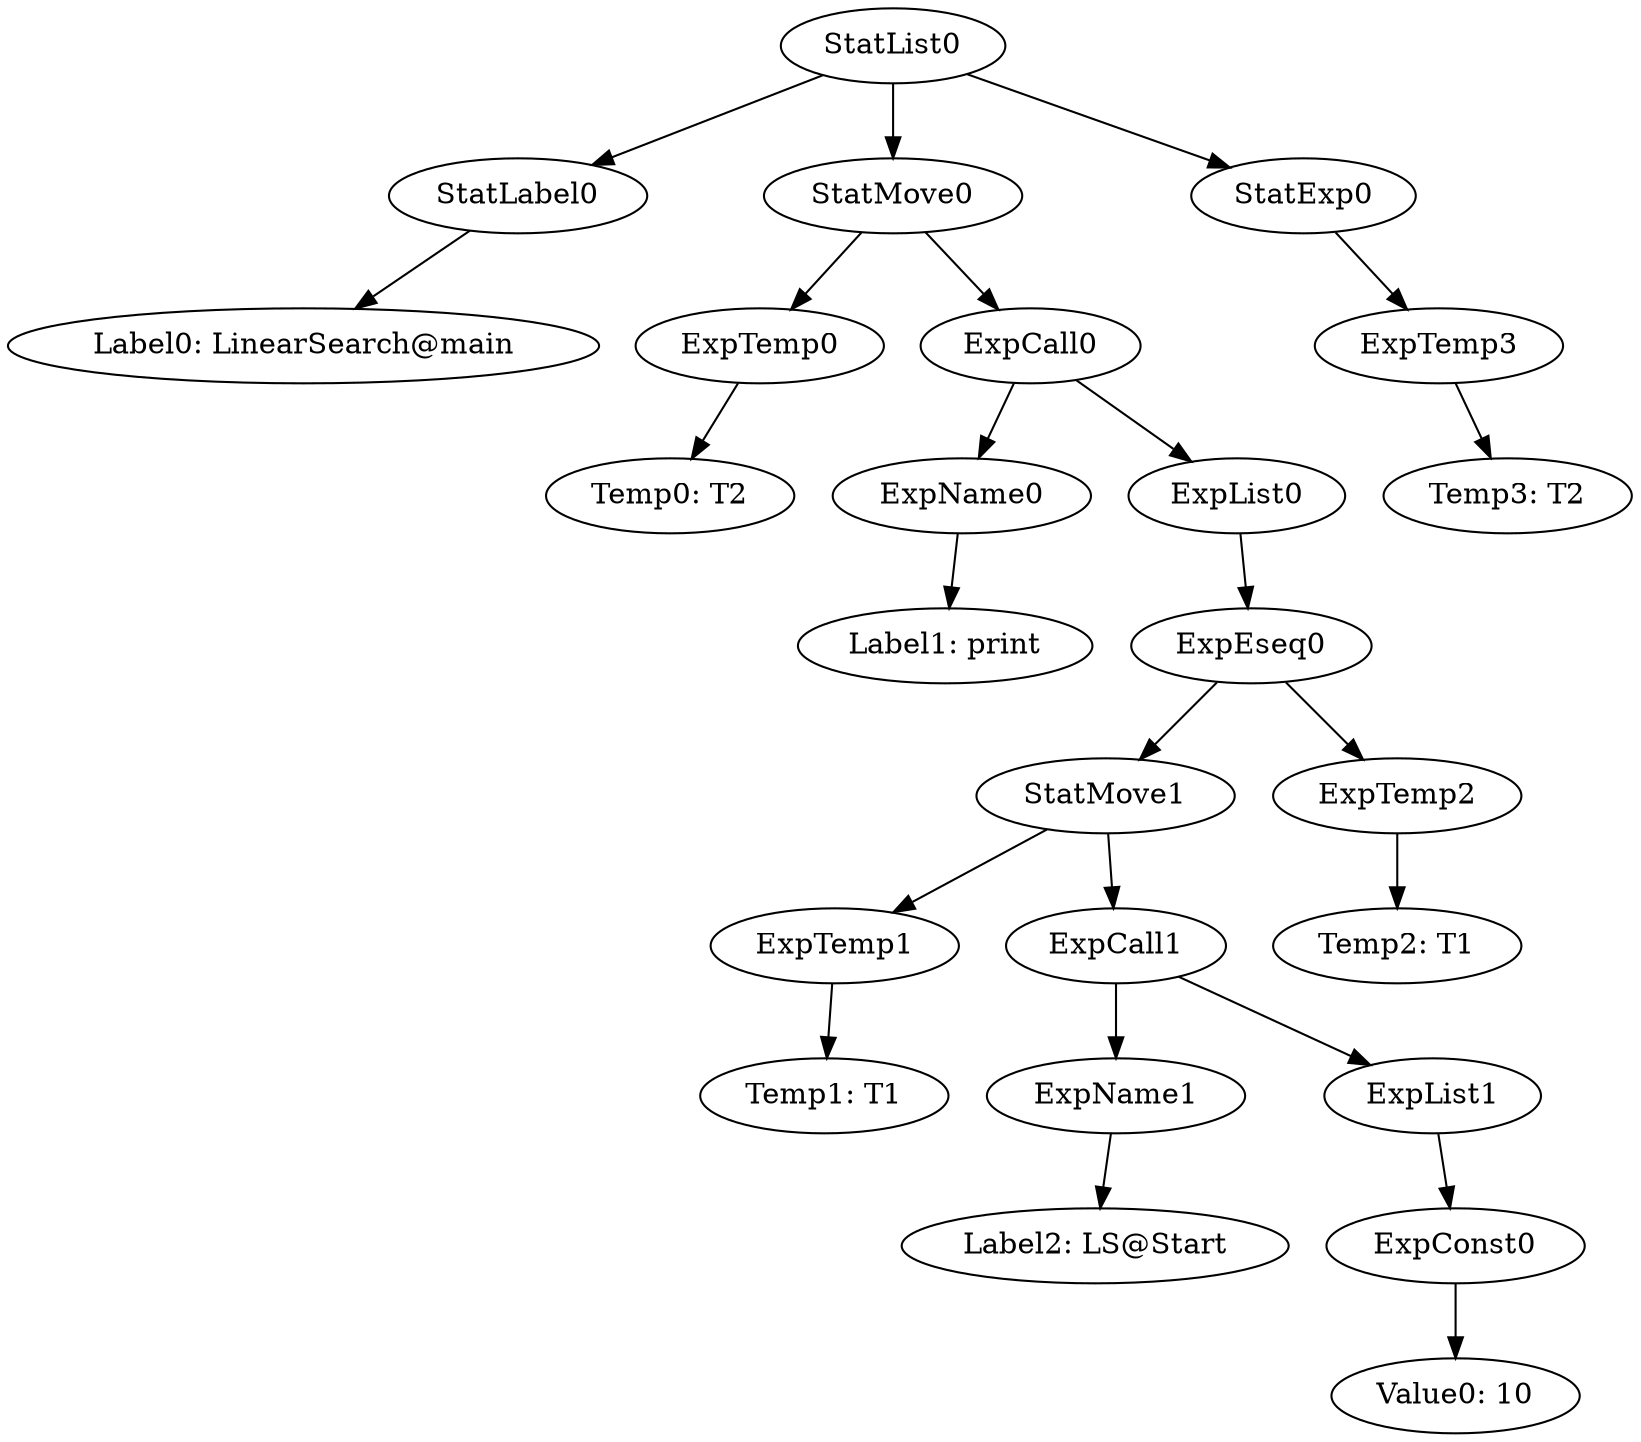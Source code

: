 digraph {
	ordering = out;
	ExpTemp3 -> "Temp3: T2";
	ExpTemp2 -> "Temp2: T1";
	ExpEseq0 -> StatMove1;
	ExpEseq0 -> ExpTemp2;
	ExpConst0 -> "Value0: 10";
	StatMove0 -> ExpTemp0;
	StatMove0 -> ExpCall0;
	ExpList0 -> ExpEseq0;
	ExpCall1 -> ExpName1;
	ExpCall1 -> ExpList1;
	StatExp0 -> ExpTemp3;
	ExpTemp0 -> "Temp0: T2";
	StatList0 -> StatLabel0;
	StatList0 -> StatMove0;
	StatList0 -> StatExp0;
	StatLabel0 -> "Label0: LinearSearch@main";
	ExpName0 -> "Label1: print";
	ExpCall0 -> ExpName0;
	ExpCall0 -> ExpList0;
	ExpTemp1 -> "Temp1: T1";
	ExpList1 -> ExpConst0;
	StatMove1 -> ExpTemp1;
	StatMove1 -> ExpCall1;
	ExpName1 -> "Label2: LS@Start";
}


